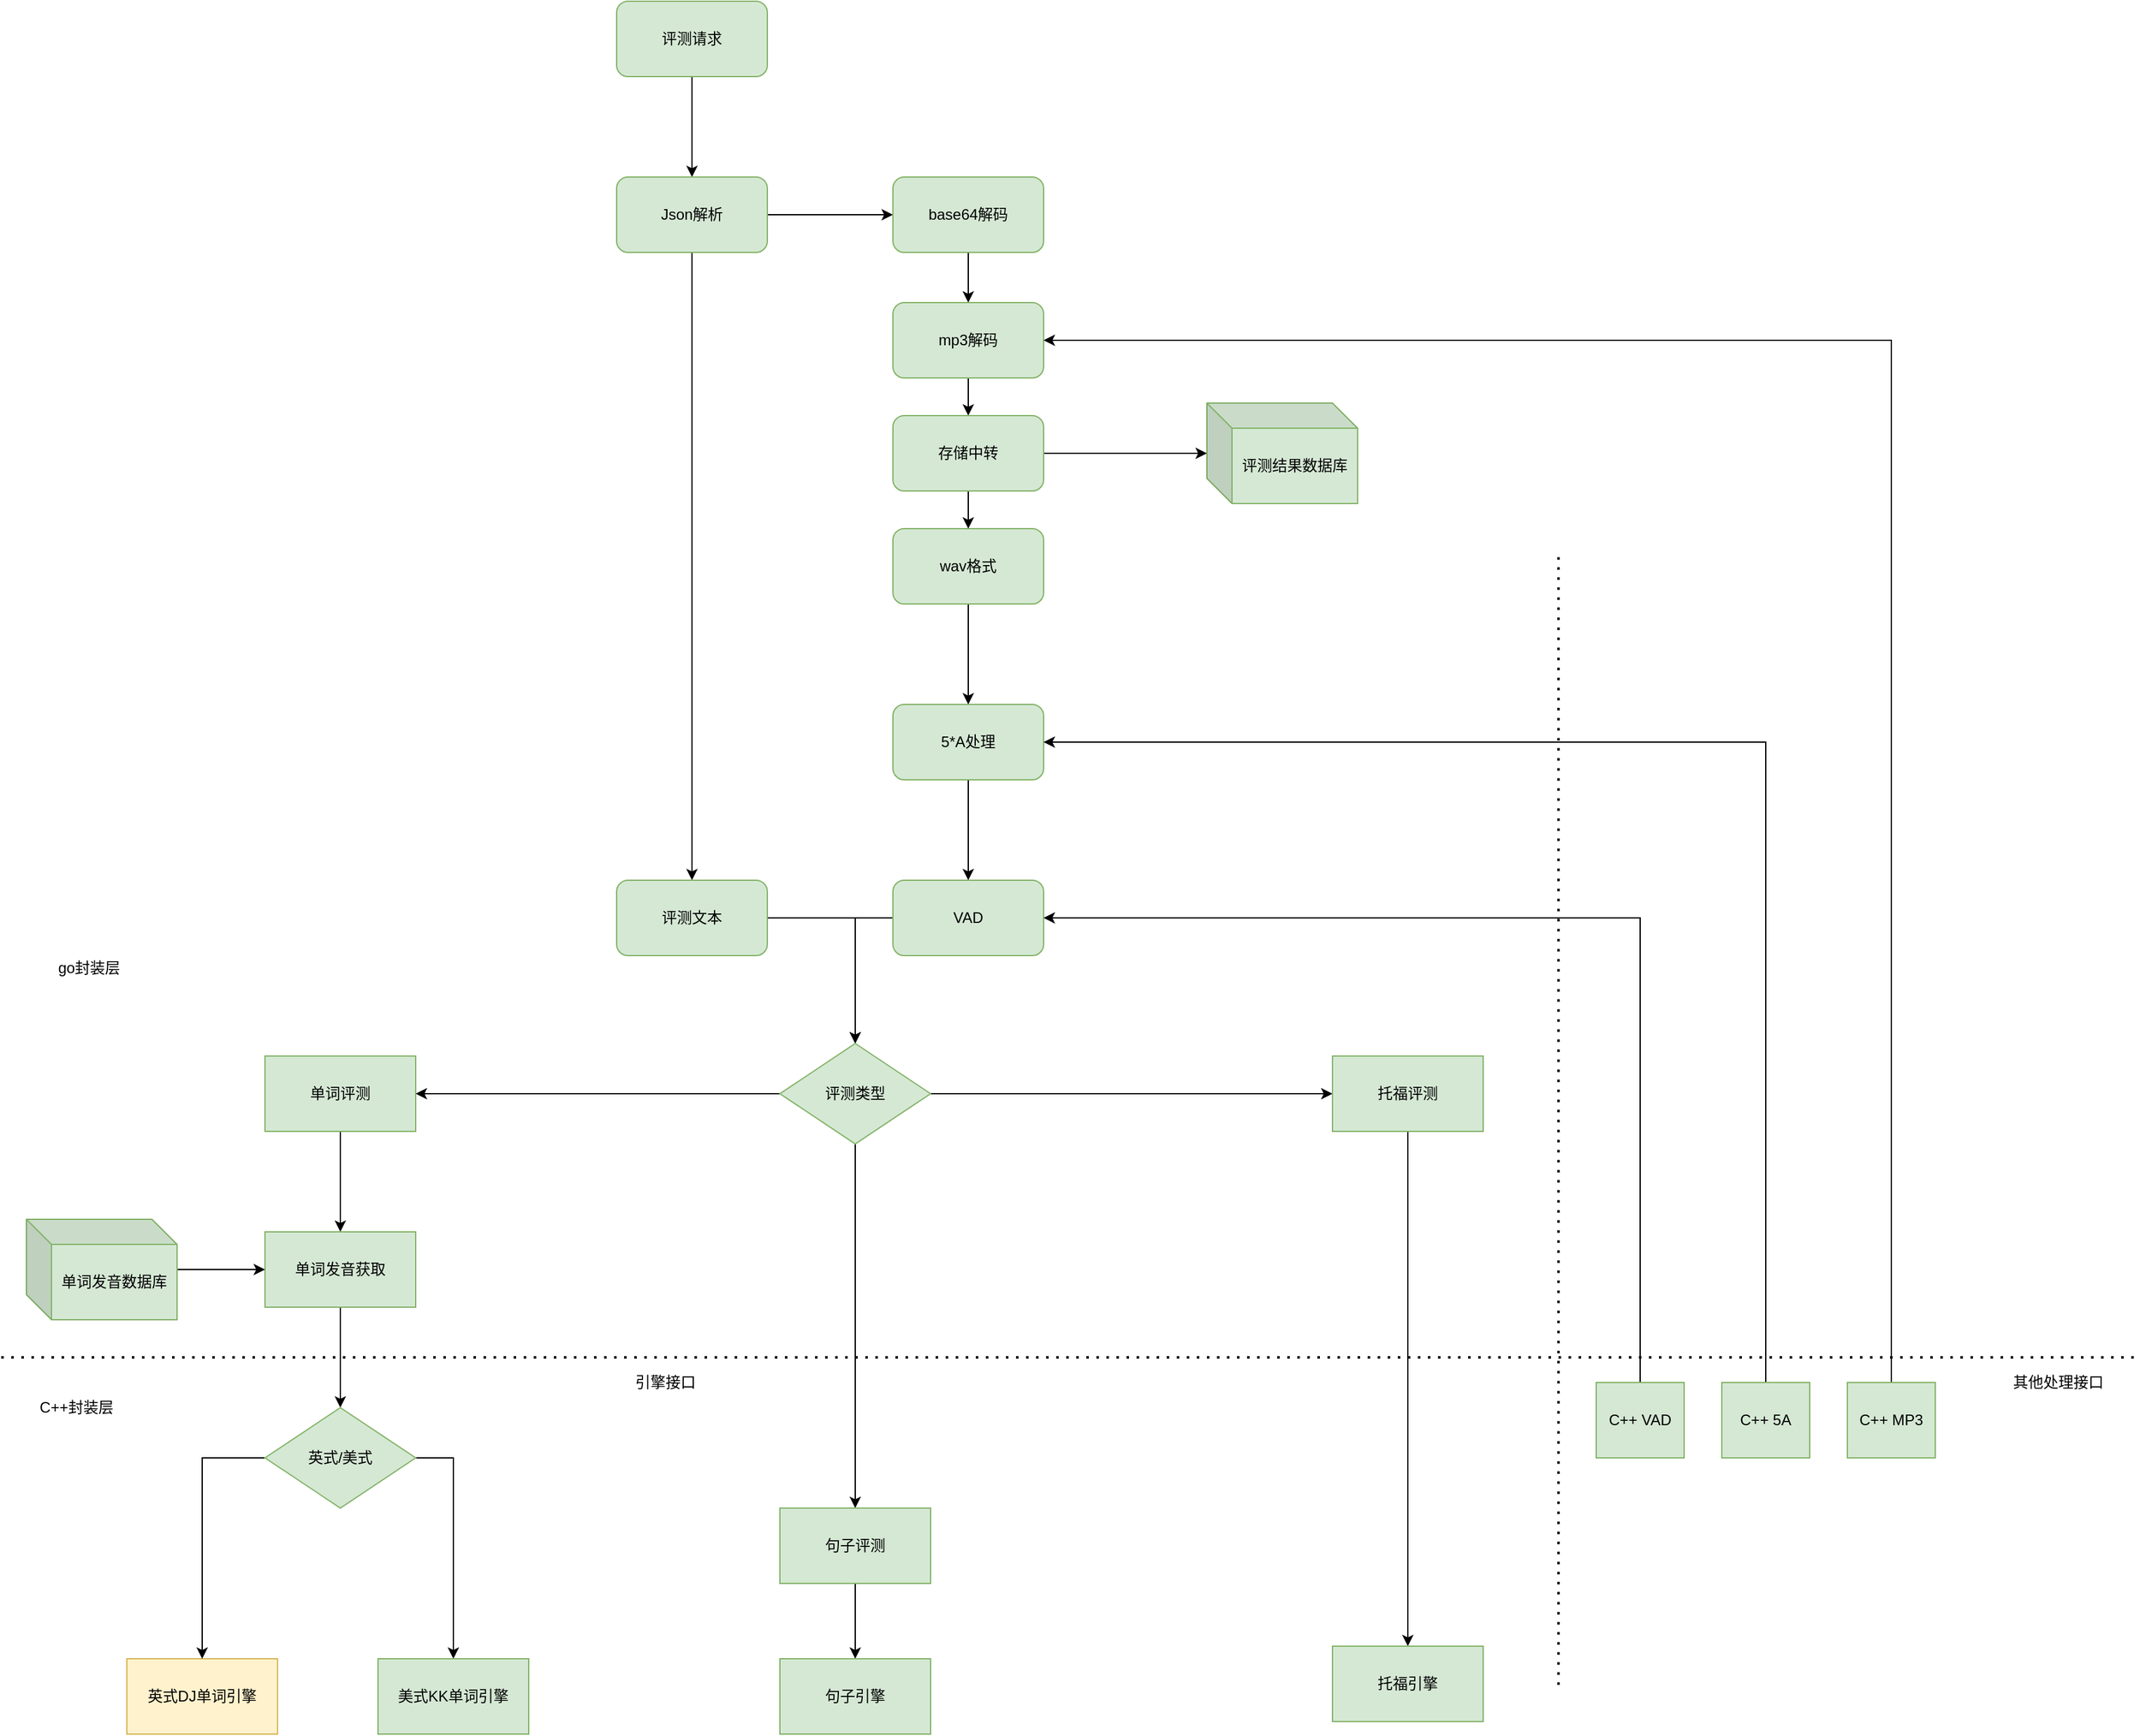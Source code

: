 <mxfile version="14.6.13" type="github">
  <diagram id="GKwxY_lBK4zhZFqIIOxg" name="Page-1">
    <mxGraphModel dx="4038" dy="371" grid="0" gridSize="10" guides="1" tooltips="1" connect="1" arrows="1" fold="1" page="1" pageScale="1" pageWidth="3300" pageHeight="4681" math="0" shadow="0">
      <root>
        <mxCell id="0" />
        <mxCell id="1" parent="0" />
        <mxCell id="vqaIO9CHBxHanWcZBEk2-3" value="" style="edgeStyle=orthogonalEdgeStyle;rounded=0;orthogonalLoop=1;jettySize=auto;html=1;" parent="1" source="vqaIO9CHBxHanWcZBEk2-1" target="vqaIO9CHBxHanWcZBEk2-2" edge="1">
          <mxGeometry relative="1" as="geometry" />
        </mxCell>
        <mxCell id="vqaIO9CHBxHanWcZBEk2-1" value="评测请求" style="rounded=1;whiteSpace=wrap;html=1;fillColor=#d5e8d4;strokeColor=#82b366;" parent="1" vertex="1">
          <mxGeometry x="490" y="190" width="120" height="60" as="geometry" />
        </mxCell>
        <mxCell id="vqaIO9CHBxHanWcZBEk2-5" value="" style="edgeStyle=orthogonalEdgeStyle;rounded=0;orthogonalLoop=1;jettySize=auto;html=1;" parent="1" source="vqaIO9CHBxHanWcZBEk2-2" target="vqaIO9CHBxHanWcZBEk2-4" edge="1">
          <mxGeometry relative="1" as="geometry" />
        </mxCell>
        <mxCell id="vqaIO9CHBxHanWcZBEk2-18" value="" style="edgeStyle=orthogonalEdgeStyle;rounded=0;orthogonalLoop=1;jettySize=auto;html=1;" parent="1" source="vqaIO9CHBxHanWcZBEk2-2" target="vqaIO9CHBxHanWcZBEk2-17" edge="1">
          <mxGeometry relative="1" as="geometry" />
        </mxCell>
        <mxCell id="vqaIO9CHBxHanWcZBEk2-2" value="Json解析" style="whiteSpace=wrap;html=1;rounded=1;fillColor=#d5e8d4;strokeColor=#82b366;" parent="1" vertex="1">
          <mxGeometry x="490" y="330" width="120" height="60" as="geometry" />
        </mxCell>
        <mxCell id="vqaIO9CHBxHanWcZBEk2-7" value="" style="edgeStyle=orthogonalEdgeStyle;rounded=0;orthogonalLoop=1;jettySize=auto;html=1;" parent="1" source="vqaIO9CHBxHanWcZBEk2-4" target="vqaIO9CHBxHanWcZBEk2-6" edge="1">
          <mxGeometry relative="1" as="geometry" />
        </mxCell>
        <mxCell id="vqaIO9CHBxHanWcZBEk2-4" value="base64解码" style="rounded=1;whiteSpace=wrap;html=1;fillColor=#d5e8d4;strokeColor=#82b366;" parent="1" vertex="1">
          <mxGeometry x="710" y="330" width="120" height="60" as="geometry" />
        </mxCell>
        <mxCell id="bhSyaD4v2kzt_ue01UzE-8" style="edgeStyle=orthogonalEdgeStyle;rounded=0;orthogonalLoop=1;jettySize=auto;html=1;entryX=0.5;entryY=0;entryDx=0;entryDy=0;" edge="1" parent="1" source="vqaIO9CHBxHanWcZBEk2-6" target="bhSyaD4v2kzt_ue01UzE-7">
          <mxGeometry relative="1" as="geometry" />
        </mxCell>
        <mxCell id="vqaIO9CHBxHanWcZBEk2-6" value="mp3解码" style="whiteSpace=wrap;html=1;rounded=1;fillColor=#d5e8d4;strokeColor=#82b366;" parent="1" vertex="1">
          <mxGeometry x="710" y="430" width="120" height="60" as="geometry" />
        </mxCell>
        <mxCell id="vqaIO9CHBxHanWcZBEk2-8" value="评测结果数据库" style="shape=cube;whiteSpace=wrap;html=1;boundedLbl=1;backgroundOutline=1;darkOpacity=0.05;darkOpacity2=0.1;fillColor=#d5e8d4;strokeColor=#82b366;" parent="1" vertex="1">
          <mxGeometry x="960" y="510" width="120" height="80" as="geometry" />
        </mxCell>
        <mxCell id="vqaIO9CHBxHanWcZBEk2-10" value="" style="endArrow=none;dashed=1;html=1;dashPattern=1 3;strokeWidth=2;" parent="1" edge="1">
          <mxGeometry width="50" height="50" relative="1" as="geometry">
            <mxPoint y="1270" as="sourcePoint" />
            <mxPoint x="1700" y="1270" as="targetPoint" />
          </mxGeometry>
        </mxCell>
        <mxCell id="vqaIO9CHBxHanWcZBEk2-14" value="" style="edgeStyle=orthogonalEdgeStyle;rounded=0;orthogonalLoop=1;jettySize=auto;html=1;" parent="1" source="vqaIO9CHBxHanWcZBEk2-11" target="vqaIO9CHBxHanWcZBEk2-13" edge="1">
          <mxGeometry relative="1" as="geometry" />
        </mxCell>
        <mxCell id="vqaIO9CHBxHanWcZBEk2-11" value="wav格式" style="whiteSpace=wrap;html=1;rounded=1;fillColor=#d5e8d4;strokeColor=#82b366;" parent="1" vertex="1">
          <mxGeometry x="710" y="610" width="120" height="60" as="geometry" />
        </mxCell>
        <mxCell id="vqaIO9CHBxHanWcZBEk2-16" value="" style="edgeStyle=orthogonalEdgeStyle;rounded=0;orthogonalLoop=1;jettySize=auto;html=1;" parent="1" source="vqaIO9CHBxHanWcZBEk2-13" target="vqaIO9CHBxHanWcZBEk2-15" edge="1">
          <mxGeometry relative="1" as="geometry" />
        </mxCell>
        <mxCell id="vqaIO9CHBxHanWcZBEk2-13" value="5*A处理" style="whiteSpace=wrap;html=1;rounded=1;fillColor=#d5e8d4;strokeColor=#82b366;" parent="1" vertex="1">
          <mxGeometry x="710" y="750" width="120" height="60" as="geometry" />
        </mxCell>
        <mxCell id="vqaIO9CHBxHanWcZBEk2-21" style="edgeStyle=orthogonalEdgeStyle;rounded=0;orthogonalLoop=1;jettySize=auto;html=1;entryX=0.5;entryY=0;entryDx=0;entryDy=0;" parent="1" source="vqaIO9CHBxHanWcZBEk2-15" target="vqaIO9CHBxHanWcZBEk2-19" edge="1">
          <mxGeometry relative="1" as="geometry">
            <Array as="points">
              <mxPoint x="680" y="920" />
            </Array>
          </mxGeometry>
        </mxCell>
        <mxCell id="vqaIO9CHBxHanWcZBEk2-15" value="VAD" style="whiteSpace=wrap;html=1;rounded=1;fillColor=#d5e8d4;strokeColor=#82b366;" parent="1" vertex="1">
          <mxGeometry x="710" y="890" width="120" height="60" as="geometry" />
        </mxCell>
        <mxCell id="vqaIO9CHBxHanWcZBEk2-20" style="edgeStyle=orthogonalEdgeStyle;rounded=0;orthogonalLoop=1;jettySize=auto;html=1;entryX=0.5;entryY=0;entryDx=0;entryDy=0;" parent="1" source="vqaIO9CHBxHanWcZBEk2-17" target="vqaIO9CHBxHanWcZBEk2-19" edge="1">
          <mxGeometry relative="1" as="geometry" />
        </mxCell>
        <mxCell id="vqaIO9CHBxHanWcZBEk2-17" value="评测文本" style="whiteSpace=wrap;html=1;rounded=1;fillColor=#d5e8d4;strokeColor=#82b366;" parent="1" vertex="1">
          <mxGeometry x="490" y="890" width="120" height="60" as="geometry" />
        </mxCell>
        <mxCell id="vqaIO9CHBxHanWcZBEk2-23" value="" style="edgeStyle=orthogonalEdgeStyle;rounded=0;orthogonalLoop=1;jettySize=auto;html=1;" parent="1" source="vqaIO9CHBxHanWcZBEk2-19" target="vqaIO9CHBxHanWcZBEk2-22" edge="1">
          <mxGeometry relative="1" as="geometry" />
        </mxCell>
        <mxCell id="vqaIO9CHBxHanWcZBEk2-25" value="" style="edgeStyle=orthogonalEdgeStyle;rounded=0;orthogonalLoop=1;jettySize=auto;html=1;exitX=0.5;exitY=1;exitDx=0;exitDy=0;" parent="1" source="vqaIO9CHBxHanWcZBEk2-19" target="vqaIO9CHBxHanWcZBEk2-24" edge="1">
          <mxGeometry relative="1" as="geometry" />
        </mxCell>
        <mxCell id="vqaIO9CHBxHanWcZBEk2-27" value="" style="edgeStyle=orthogonalEdgeStyle;rounded=0;orthogonalLoop=1;jettySize=auto;html=1;" parent="1" source="vqaIO9CHBxHanWcZBEk2-19" target="vqaIO9CHBxHanWcZBEk2-26" edge="1">
          <mxGeometry relative="1" as="geometry" />
        </mxCell>
        <mxCell id="vqaIO9CHBxHanWcZBEk2-19" value="评测类型" style="rhombus;whiteSpace=wrap;html=1;fillColor=#d5e8d4;strokeColor=#82b366;" parent="1" vertex="1">
          <mxGeometry x="620" y="1020" width="120" height="80" as="geometry" />
        </mxCell>
        <mxCell id="vqaIO9CHBxHanWcZBEk2-31" value="" style="edgeStyle=orthogonalEdgeStyle;rounded=0;orthogonalLoop=1;jettySize=auto;html=1;" parent="1" source="vqaIO9CHBxHanWcZBEk2-22" target="vqaIO9CHBxHanWcZBEk2-30" edge="1">
          <mxGeometry relative="1" as="geometry" />
        </mxCell>
        <mxCell id="vqaIO9CHBxHanWcZBEk2-22" value="单词评测" style="whiteSpace=wrap;html=1;fillColor=#d5e8d4;strokeColor=#82b366;" parent="1" vertex="1">
          <mxGeometry x="210" y="1030" width="120" height="60" as="geometry" />
        </mxCell>
        <mxCell id="vqaIO9CHBxHanWcZBEk2-37" value="" style="edgeStyle=orthogonalEdgeStyle;rounded=0;orthogonalLoop=1;jettySize=auto;html=1;" parent="1" source="vqaIO9CHBxHanWcZBEk2-24" target="vqaIO9CHBxHanWcZBEk2-36" edge="1">
          <mxGeometry relative="1" as="geometry" />
        </mxCell>
        <mxCell id="vqaIO9CHBxHanWcZBEk2-24" value="句子评测" style="whiteSpace=wrap;html=1;fillColor=#d5e8d4;strokeColor=#82b366;" parent="1" vertex="1">
          <mxGeometry x="620" y="1390" width="120" height="60" as="geometry" />
        </mxCell>
        <mxCell id="vqaIO9CHBxHanWcZBEk2-39" value="" style="edgeStyle=orthogonalEdgeStyle;rounded=0;orthogonalLoop=1;jettySize=auto;html=1;" parent="1" source="vqaIO9CHBxHanWcZBEk2-26" target="vqaIO9CHBxHanWcZBEk2-38" edge="1">
          <mxGeometry relative="1" as="geometry" />
        </mxCell>
        <mxCell id="vqaIO9CHBxHanWcZBEk2-26" value="托福评测" style="whiteSpace=wrap;html=1;fillColor=#d5e8d4;strokeColor=#82b366;" parent="1" vertex="1">
          <mxGeometry x="1060" y="1030" width="120" height="60" as="geometry" />
        </mxCell>
        <mxCell id="bhSyaD4v2kzt_ue01UzE-2" value="" style="edgeStyle=orthogonalEdgeStyle;rounded=0;orthogonalLoop=1;jettySize=auto;html=1;" edge="1" parent="1" source="vqaIO9CHBxHanWcZBEk2-30" target="bhSyaD4v2kzt_ue01UzE-1">
          <mxGeometry relative="1" as="geometry" />
        </mxCell>
        <mxCell id="vqaIO9CHBxHanWcZBEk2-30" value="单词发音获取" style="whiteSpace=wrap;html=1;fillColor=#d5e8d4;strokeColor=#82b366;" parent="1" vertex="1">
          <mxGeometry x="210" y="1170" width="120" height="60" as="geometry" />
        </mxCell>
        <mxCell id="vqaIO9CHBxHanWcZBEk2-32" value="go封装层" style="text;html=1;strokeColor=none;fillColor=none;align=center;verticalAlign=middle;whiteSpace=wrap;rounded=0;" parent="1" vertex="1">
          <mxGeometry x="10" y="950" width="120" height="20" as="geometry" />
        </mxCell>
        <mxCell id="vqaIO9CHBxHanWcZBEk2-33" value="C++封装层" style="text;html=1;strokeColor=none;fillColor=none;align=center;verticalAlign=middle;whiteSpace=wrap;rounded=0;" parent="1" vertex="1">
          <mxGeometry y="1300" width="120" height="20" as="geometry" />
        </mxCell>
        <mxCell id="vqaIO9CHBxHanWcZBEk2-34" value="英式DJ单词引擎" style="whiteSpace=wrap;html=1;fillColor=#fff2cc;strokeColor=#d6b656;" parent="1" vertex="1">
          <mxGeometry x="100" y="1510" width="120" height="60" as="geometry" />
        </mxCell>
        <mxCell id="vqaIO9CHBxHanWcZBEk2-36" value="句子引擎" style="whiteSpace=wrap;html=1;fillColor=#d5e8d4;strokeColor=#82b366;" parent="1" vertex="1">
          <mxGeometry x="620" y="1510" width="120" height="60" as="geometry" />
        </mxCell>
        <mxCell id="vqaIO9CHBxHanWcZBEk2-38" value="托福引擎" style="whiteSpace=wrap;html=1;fillColor=#d5e8d4;strokeColor=#82b366;" parent="1" vertex="1">
          <mxGeometry x="1060" y="1500" width="120" height="60" as="geometry" />
        </mxCell>
        <mxCell id="vqaIO9CHBxHanWcZBEk2-41" style="edgeStyle=orthogonalEdgeStyle;rounded=0;orthogonalLoop=1;jettySize=auto;html=1;entryX=0;entryY=0.5;entryDx=0;entryDy=0;" parent="1" source="vqaIO9CHBxHanWcZBEk2-40" target="vqaIO9CHBxHanWcZBEk2-30" edge="1">
          <mxGeometry relative="1" as="geometry" />
        </mxCell>
        <mxCell id="vqaIO9CHBxHanWcZBEk2-40" value="单词发音数据库" style="shape=cube;whiteSpace=wrap;html=1;boundedLbl=1;backgroundOutline=1;darkOpacity=0.05;darkOpacity2=0.1;fillColor=#d5e8d4;strokeColor=#82b366;" parent="1" vertex="1">
          <mxGeometry x="20" y="1160" width="120" height="80" as="geometry" />
        </mxCell>
        <mxCell id="xHismG0nSTA8H6pdzuH0-1" value="" style="endArrow=none;dashed=1;html=1;dashPattern=1 3;strokeWidth=2;" parent="1" edge="1">
          <mxGeometry width="50" height="50" relative="1" as="geometry">
            <mxPoint x="1240" y="1530.8" as="sourcePoint" />
            <mxPoint x="1240" y="630" as="targetPoint" />
          </mxGeometry>
        </mxCell>
        <mxCell id="xHismG0nSTA8H6pdzuH0-2" value="引擎接口" style="text;html=1;strokeColor=none;fillColor=none;align=center;verticalAlign=middle;whiteSpace=wrap;rounded=0;" parent="1" vertex="1">
          <mxGeometry x="469" y="1280" width="120" height="20" as="geometry" />
        </mxCell>
        <mxCell id="xHismG0nSTA8H6pdzuH0-3" value="其他处理接口" style="text;html=1;strokeColor=none;fillColor=none;align=center;verticalAlign=middle;whiteSpace=wrap;rounded=0;" parent="1" vertex="1">
          <mxGeometry x="1578" y="1280" width="120" height="20" as="geometry" />
        </mxCell>
        <mxCell id="bhSyaD4v2kzt_ue01UzE-3" style="edgeStyle=orthogonalEdgeStyle;rounded=0;orthogonalLoop=1;jettySize=auto;html=1;entryX=0.5;entryY=0;entryDx=0;entryDy=0;exitX=0;exitY=0.5;exitDx=0;exitDy=0;" edge="1" parent="1" source="bhSyaD4v2kzt_ue01UzE-1" target="vqaIO9CHBxHanWcZBEk2-34">
          <mxGeometry relative="1" as="geometry" />
        </mxCell>
        <mxCell id="bhSyaD4v2kzt_ue01UzE-17" style="edgeStyle=orthogonalEdgeStyle;rounded=0;orthogonalLoop=1;jettySize=auto;html=1;exitX=1;exitY=0.5;exitDx=0;exitDy=0;" edge="1" parent="1" source="bhSyaD4v2kzt_ue01UzE-1" target="bhSyaD4v2kzt_ue01UzE-4">
          <mxGeometry relative="1" as="geometry" />
        </mxCell>
        <mxCell id="bhSyaD4v2kzt_ue01UzE-1" value="英式/美式" style="rhombus;whiteSpace=wrap;html=1;fillColor=#d5e8d4;strokeColor=#82b366;" vertex="1" parent="1">
          <mxGeometry x="210" y="1310" width="120" height="80" as="geometry" />
        </mxCell>
        <mxCell id="bhSyaD4v2kzt_ue01UzE-4" value="美式KK单词引擎" style="whiteSpace=wrap;html=1;fillColor=#d5e8d4;strokeColor=#82b366;" vertex="1" parent="1">
          <mxGeometry x="300" y="1510" width="120" height="60" as="geometry" />
        </mxCell>
        <mxCell id="bhSyaD4v2kzt_ue01UzE-9" style="edgeStyle=orthogonalEdgeStyle;rounded=0;orthogonalLoop=1;jettySize=auto;html=1;entryX=0.5;entryY=0;entryDx=0;entryDy=0;" edge="1" parent="1" source="bhSyaD4v2kzt_ue01UzE-7" target="vqaIO9CHBxHanWcZBEk2-11">
          <mxGeometry relative="1" as="geometry" />
        </mxCell>
        <mxCell id="bhSyaD4v2kzt_ue01UzE-10" style="edgeStyle=orthogonalEdgeStyle;rounded=0;orthogonalLoop=1;jettySize=auto;html=1;" edge="1" parent="1" source="bhSyaD4v2kzt_ue01UzE-7" target="vqaIO9CHBxHanWcZBEk2-8">
          <mxGeometry relative="1" as="geometry" />
        </mxCell>
        <mxCell id="bhSyaD4v2kzt_ue01UzE-7" value="存储中转" style="whiteSpace=wrap;html=1;rounded=1;fillColor=#d5e8d4;strokeColor=#82b366;" vertex="1" parent="1">
          <mxGeometry x="710" y="520" width="120" height="60" as="geometry" />
        </mxCell>
        <mxCell id="bhSyaD4v2kzt_ue01UzE-16" style="edgeStyle=orthogonalEdgeStyle;rounded=0;orthogonalLoop=1;jettySize=auto;html=1;entryX=1;entryY=0.5;entryDx=0;entryDy=0;" edge="1" parent="1" source="bhSyaD4v2kzt_ue01UzE-11" target="vqaIO9CHBxHanWcZBEk2-6">
          <mxGeometry relative="1" as="geometry">
            <Array as="points">
              <mxPoint x="1505" y="460" />
            </Array>
          </mxGeometry>
        </mxCell>
        <mxCell id="bhSyaD4v2kzt_ue01UzE-11" value="C++ MP3" style="whiteSpace=wrap;html=1;fillColor=#d5e8d4;strokeColor=#82b366;" vertex="1" parent="1">
          <mxGeometry x="1470" y="1290" width="70" height="60" as="geometry" />
        </mxCell>
        <mxCell id="bhSyaD4v2kzt_ue01UzE-14" style="edgeStyle=orthogonalEdgeStyle;rounded=0;orthogonalLoop=1;jettySize=auto;html=1;entryX=1;entryY=0.5;entryDx=0;entryDy=0;" edge="1" parent="1" source="bhSyaD4v2kzt_ue01UzE-12" target="vqaIO9CHBxHanWcZBEk2-15">
          <mxGeometry relative="1" as="geometry">
            <Array as="points">
              <mxPoint x="1305" y="920" />
            </Array>
          </mxGeometry>
        </mxCell>
        <mxCell id="bhSyaD4v2kzt_ue01UzE-12" value="C++ VAD" style="whiteSpace=wrap;html=1;fillColor=#d5e8d4;strokeColor=#82b366;" vertex="1" parent="1">
          <mxGeometry x="1270" y="1290" width="70" height="60" as="geometry" />
        </mxCell>
        <mxCell id="bhSyaD4v2kzt_ue01UzE-15" style="edgeStyle=orthogonalEdgeStyle;rounded=0;orthogonalLoop=1;jettySize=auto;html=1;entryX=1;entryY=0.5;entryDx=0;entryDy=0;" edge="1" parent="1" source="bhSyaD4v2kzt_ue01UzE-13" target="vqaIO9CHBxHanWcZBEk2-13">
          <mxGeometry relative="1" as="geometry">
            <Array as="points">
              <mxPoint x="1405" y="780" />
            </Array>
          </mxGeometry>
        </mxCell>
        <mxCell id="bhSyaD4v2kzt_ue01UzE-13" value="C++ 5A" style="whiteSpace=wrap;html=1;fillColor=#d5e8d4;strokeColor=#82b366;" vertex="1" parent="1">
          <mxGeometry x="1370" y="1290" width="70" height="60" as="geometry" />
        </mxCell>
      </root>
    </mxGraphModel>
  </diagram>
</mxfile>
